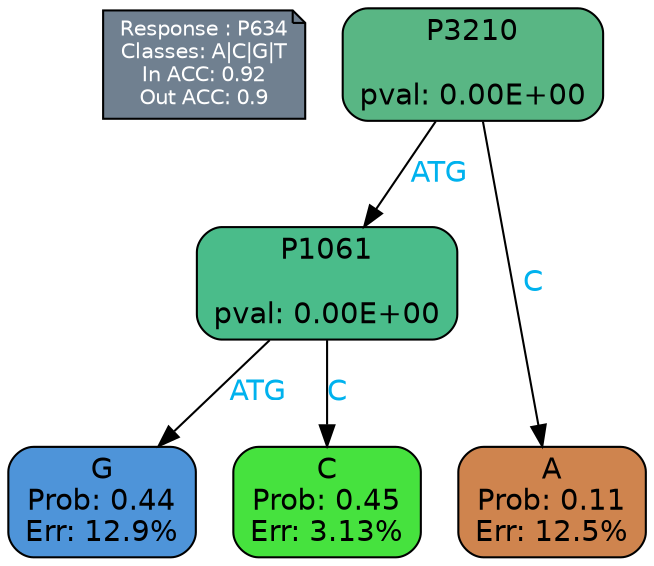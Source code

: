 digraph Tree {
node [shape=box, style="filled, rounded", color="black", fontname=helvetica] ;
graph [ranksep=equally, splines=polylines, bgcolor=transparent, dpi=600] ;
edge [fontname=helvetica] ;
LEGEND [label="Response : P634
Classes: A|C|G|T
In ACC: 0.92
Out ACC: 0.9
",shape=note,align=left,style=filled,fillcolor="slategray",fontcolor="white",fontsize=10];1 [label="P3210

pval: 0.00E+00", fillcolor="#59b684"] ;
2 [label="P1061

pval: 0.00E+00", fillcolor="#4abc8a"] ;
3 [label="G
Prob: 0.44
Err: 12.9%", fillcolor="#4e94d9"] ;
4 [label="C
Prob: 0.45
Err: 3.13%", fillcolor="#46e23e"] ;
5 [label="A
Prob: 0.11
Err: 12.5%", fillcolor="#cf844e"] ;
1 -> 2 [label="ATG",fontcolor=deepskyblue2] ;
1 -> 5 [label="C",fontcolor=deepskyblue2] ;
2 -> 3 [label="ATG",fontcolor=deepskyblue2] ;
2 -> 4 [label="C",fontcolor=deepskyblue2] ;
{rank = same; 3;4;5;}{rank = same; LEGEND;1;}}